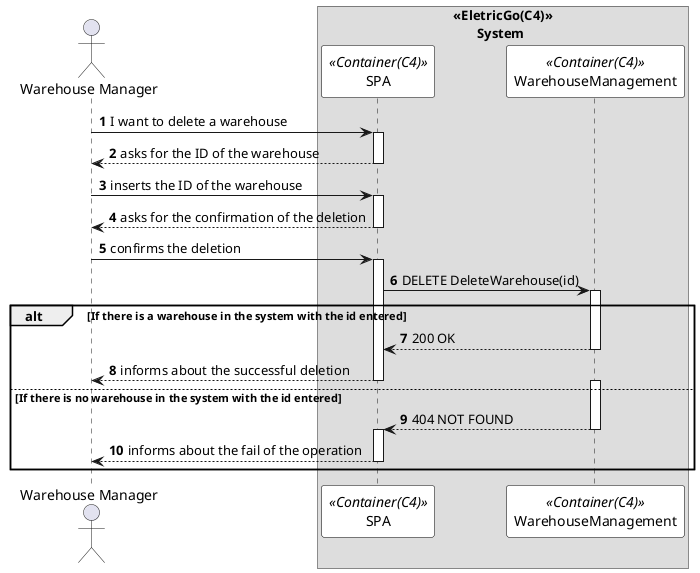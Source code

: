 @startuml 
autonumber

skinparam sequence {
ParticipantBorderColor black
ParticipantBackgroundColor white
}

actor "Warehouse Manager" as admin
box "<<EletricGo(C4)>>\n       System"
participant SPA as system <<Container(C4)>>
participant WarehouseManagement as  WM <<Container(C4)>>
end box
admin -> system: I want to delete a warehouse
activate system

system --> admin: asks for the ID of the warehouse
deactivate system

admin -> system: inserts the ID of the warehouse
activate system

system --> admin: asks for the confirmation of the deletion
deactivate system

admin -> system: confirms the deletion
activate system

system -> WM : DELETE DeleteWarehouse(id)
alt If there is a warehouse in the system with the id entered

activate WM

WM --> system : 200 OK 
deactivate WM
system --> admin: informs about the successful deletion
deactivate system

else If there is no warehouse in the system with the id entered

activate WM
WM --> system : 404 NOT FOUND 
deactivate WM
activate system

system --> admin : informs about the fail of the operation

deactivate system


end 

deactivate admin

@enduml